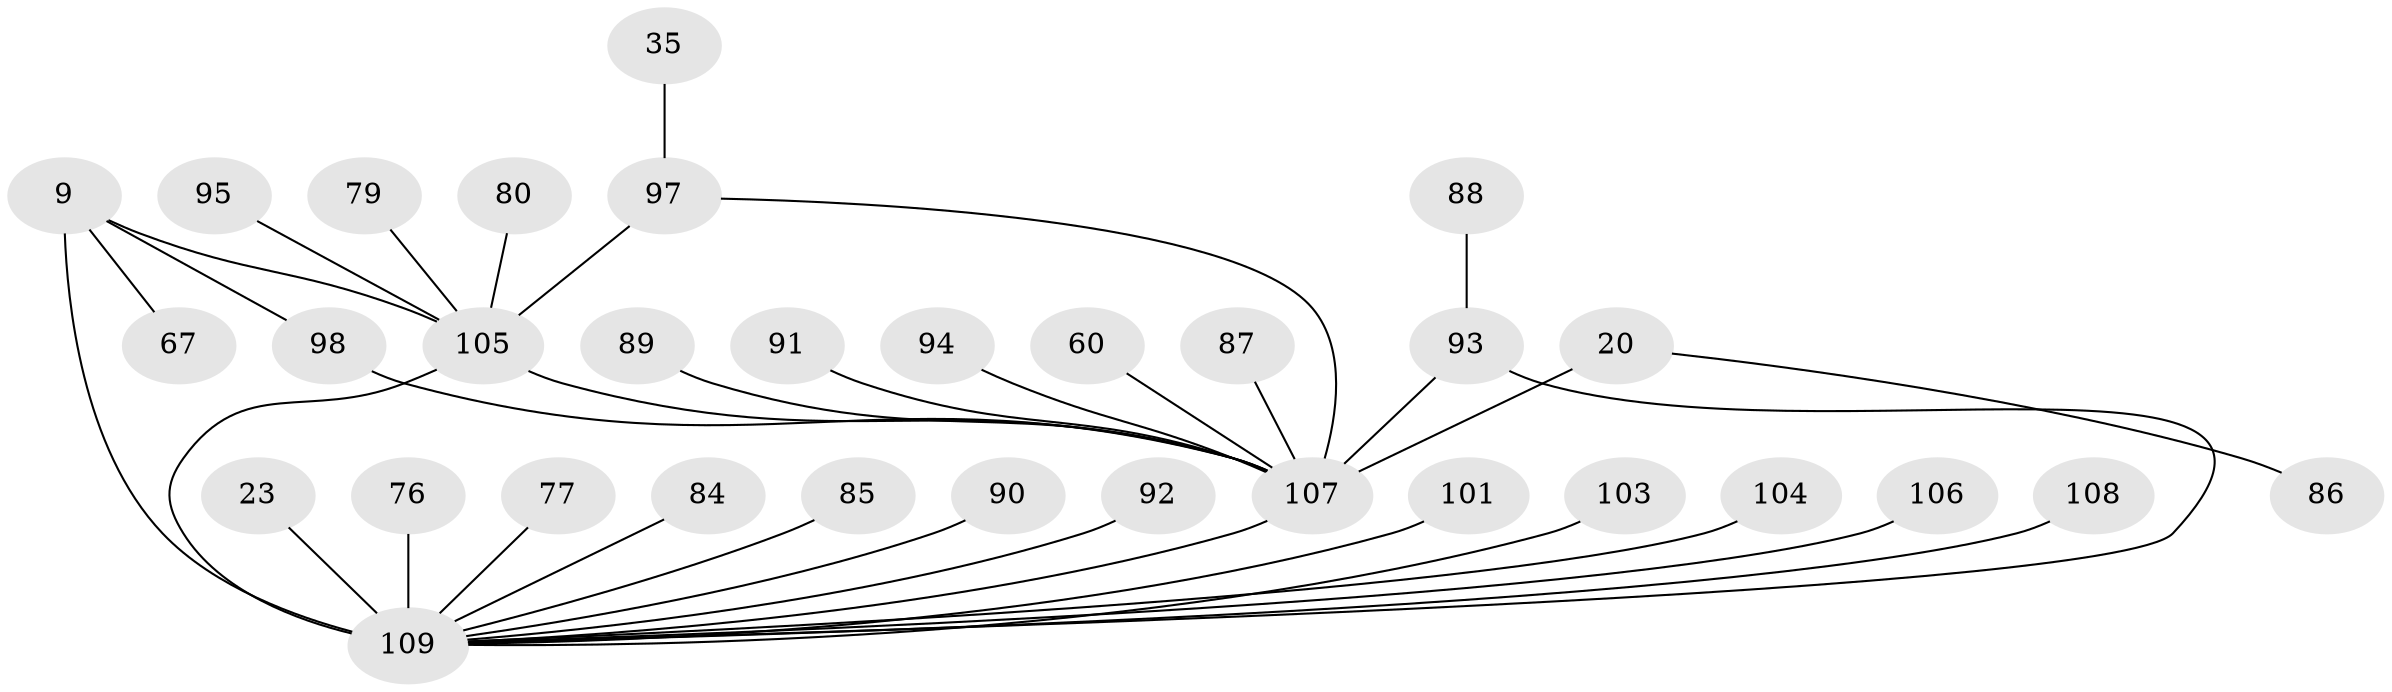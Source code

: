 // original degree distribution, {9: 0.01834862385321101, 5: 0.03669724770642202, 10: 0.027522935779816515, 7: 0.06422018348623854, 6: 0.027522935779816515, 8: 0.027522935779816515, 4: 0.027522935779816515, 12: 0.009174311926605505, 13: 0.009174311926605505, 1: 0.4954128440366973, 2: 0.22018348623853212, 3: 0.03669724770642202}
// Generated by graph-tools (version 1.1) at 2025/58/03/04/25 21:58:50]
// undirected, 32 vertices, 36 edges
graph export_dot {
graph [start="1"]
  node [color=gray90,style=filled];
  9 [super="+7"];
  20 [super="+18"];
  23 [super="+22"];
  35;
  60;
  67;
  76 [super="+37"];
  77;
  79;
  80 [super="+50"];
  84;
  85;
  86;
  87;
  88 [super="+65"];
  89;
  90;
  91 [super="+81"];
  92;
  93 [super="+51+78"];
  94;
  95;
  97 [super="+5"];
  98 [super="+83"];
  101 [super="+82"];
  103;
  104 [super="+39"];
  105 [super="+61+4+29+45+49"];
  106 [super="+63"];
  107 [super="+70+96+28+34+102+48+57"];
  108;
  109 [super="+58+38+99+100+43+46+53+56+62+66+71"];
  9 -- 67;
  9 -- 98 [weight=2];
  9 -- 109 [weight=6];
  9 -- 105;
  20 -- 86;
  20 -- 107 [weight=6];
  23 -- 109 [weight=7];
  35 -- 97;
  60 -- 107;
  76 -- 109;
  77 -- 109;
  79 -- 105;
  80 -- 105;
  84 -- 109;
  85 -- 109;
  87 -- 107;
  88 -- 93;
  89 -- 107;
  90 -- 109;
  91 -- 107;
  92 -- 109;
  93 -- 107 [weight=4];
  93 -- 109 [weight=2];
  94 -- 107;
  95 -- 105;
  97 -- 107;
  97 -- 105 [weight=6];
  98 -- 107 [weight=3];
  101 -- 109;
  103 -- 109;
  104 -- 109;
  105 -- 107;
  105 -- 109 [weight=5];
  106 -- 109;
  107 -- 109 [weight=6];
  108 -- 109;
}
